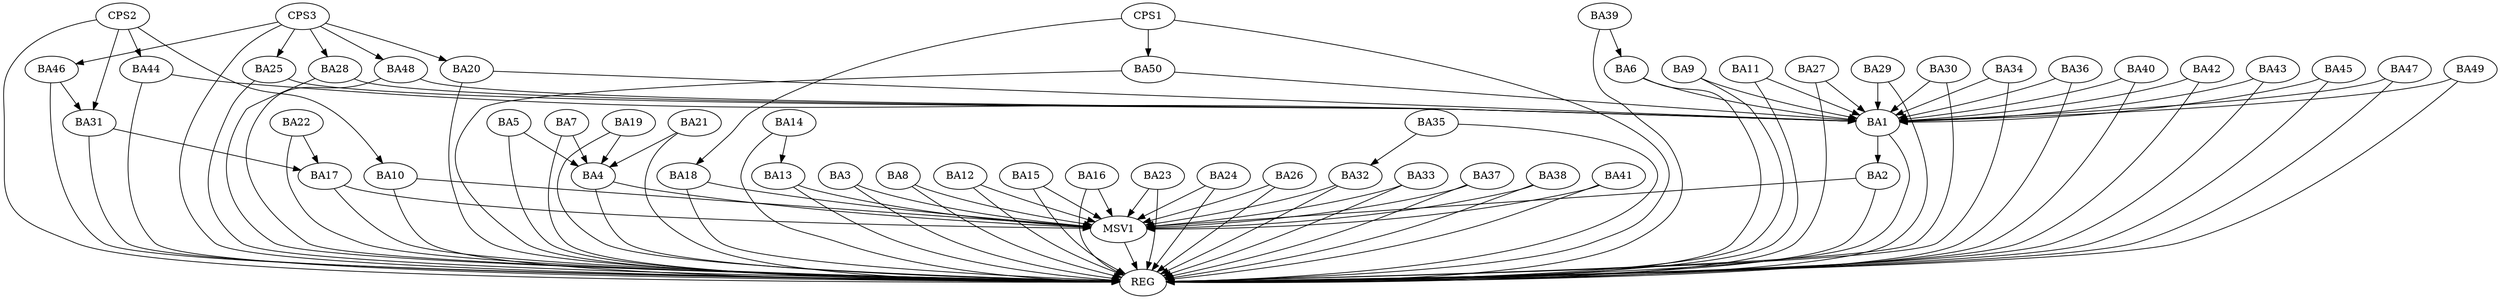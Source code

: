 strict digraph G {
  BA1 [ label="BA1" ];
  BA2 [ label="BA2" ];
  BA3 [ label="BA3" ];
  BA4 [ label="BA4" ];
  BA5 [ label="BA5" ];
  BA6 [ label="BA6" ];
  BA7 [ label="BA7" ];
  BA8 [ label="BA8" ];
  BA9 [ label="BA9" ];
  BA10 [ label="BA10" ];
  BA11 [ label="BA11" ];
  BA12 [ label="BA12" ];
  BA13 [ label="BA13" ];
  BA14 [ label="BA14" ];
  BA15 [ label="BA15" ];
  BA16 [ label="BA16" ];
  BA17 [ label="BA17" ];
  BA18 [ label="BA18" ];
  BA19 [ label="BA19" ];
  BA20 [ label="BA20" ];
  BA21 [ label="BA21" ];
  BA22 [ label="BA22" ];
  BA23 [ label="BA23" ];
  BA24 [ label="BA24" ];
  BA25 [ label="BA25" ];
  BA26 [ label="BA26" ];
  BA27 [ label="BA27" ];
  BA28 [ label="BA28" ];
  BA29 [ label="BA29" ];
  BA30 [ label="BA30" ];
  BA31 [ label="BA31" ];
  BA32 [ label="BA32" ];
  BA33 [ label="BA33" ];
  BA34 [ label="BA34" ];
  BA35 [ label="BA35" ];
  BA36 [ label="BA36" ];
  BA37 [ label="BA37" ];
  BA38 [ label="BA38" ];
  BA39 [ label="BA39" ];
  BA40 [ label="BA40" ];
  BA41 [ label="BA41" ];
  BA42 [ label="BA42" ];
  BA43 [ label="BA43" ];
  BA44 [ label="BA44" ];
  BA45 [ label="BA45" ];
  BA46 [ label="BA46" ];
  BA47 [ label="BA47" ];
  BA48 [ label="BA48" ];
  BA49 [ label="BA49" ];
  BA50 [ label="BA50" ];
  CPS1 [ label="CPS1" ];
  CPS2 [ label="CPS2" ];
  CPS3 [ label="CPS3" ];
  REG [ label="REG" ];
  MSV1 [ label="MSV1" ];
  BA1 -> BA2;
  BA5 -> BA4;
  BA7 -> BA4;
  BA14 -> BA13;
  BA19 -> BA4;
  BA21 -> BA4;
  BA22 -> BA17;
  BA31 -> BA17;
  BA35 -> BA32;
  BA39 -> BA6;
  BA46 -> BA31;
  CPS1 -> BA50;
  CPS1 -> BA18;
  CPS2 -> BA31;
  CPS2 -> BA44;
  CPS2 -> BA10;
  CPS3 -> BA48;
  CPS3 -> BA28;
  CPS3 -> BA20;
  CPS3 -> BA46;
  CPS3 -> BA25;
  BA1 -> REG;
  BA2 -> REG;
  BA3 -> REG;
  BA4 -> REG;
  BA5 -> REG;
  BA6 -> REG;
  BA7 -> REG;
  BA8 -> REG;
  BA9 -> REG;
  BA10 -> REG;
  BA11 -> REG;
  BA12 -> REG;
  BA13 -> REG;
  BA14 -> REG;
  BA15 -> REG;
  BA16 -> REG;
  BA17 -> REG;
  BA18 -> REG;
  BA19 -> REG;
  BA20 -> REG;
  BA21 -> REG;
  BA22 -> REG;
  BA23 -> REG;
  BA24 -> REG;
  BA25 -> REG;
  BA26 -> REG;
  BA27 -> REG;
  BA28 -> REG;
  BA29 -> REG;
  BA30 -> REG;
  BA31 -> REG;
  BA32 -> REG;
  BA33 -> REG;
  BA34 -> REG;
  BA35 -> REG;
  BA36 -> REG;
  BA37 -> REG;
  BA38 -> REG;
  BA39 -> REG;
  BA40 -> REG;
  BA41 -> REG;
  BA42 -> REG;
  BA43 -> REG;
  BA44 -> REG;
  BA45 -> REG;
  BA46 -> REG;
  BA47 -> REG;
  BA48 -> REG;
  BA49 -> REG;
  BA50 -> REG;
  CPS1 -> REG;
  CPS2 -> REG;
  CPS3 -> REG;
  BA43 -> BA1;
  BA40 -> BA1;
  BA44 -> BA1;
  BA20 -> BA1;
  BA30 -> BA1;
  BA36 -> BA1;
  BA34 -> BA1;
  BA27 -> BA1;
  BA6 -> BA1;
  BA9 -> BA1;
  BA48 -> BA1;
  BA45 -> BA1;
  BA29 -> BA1;
  BA28 -> BA1;
  BA42 -> BA1;
  BA50 -> BA1;
  BA11 -> BA1;
  BA25 -> BA1;
  BA49 -> BA1;
  BA47 -> BA1;
  BA2 -> MSV1;
  BA3 -> MSV1;
  BA4 -> MSV1;
  BA10 -> MSV1;
  BA12 -> MSV1;
  BA16 -> MSV1;
  BA17 -> MSV1;
  BA18 -> MSV1;
  BA23 -> MSV1;
  BA26 -> MSV1;
  BA33 -> MSV1;
  BA38 -> MSV1;
  BA41 -> MSV1;
  BA8 -> MSV1;
  BA24 -> MSV1;
  BA37 -> MSV1;
  BA15 -> MSV1;
  BA32 -> MSV1;
  BA13 -> MSV1;
  MSV1 -> REG;
}

